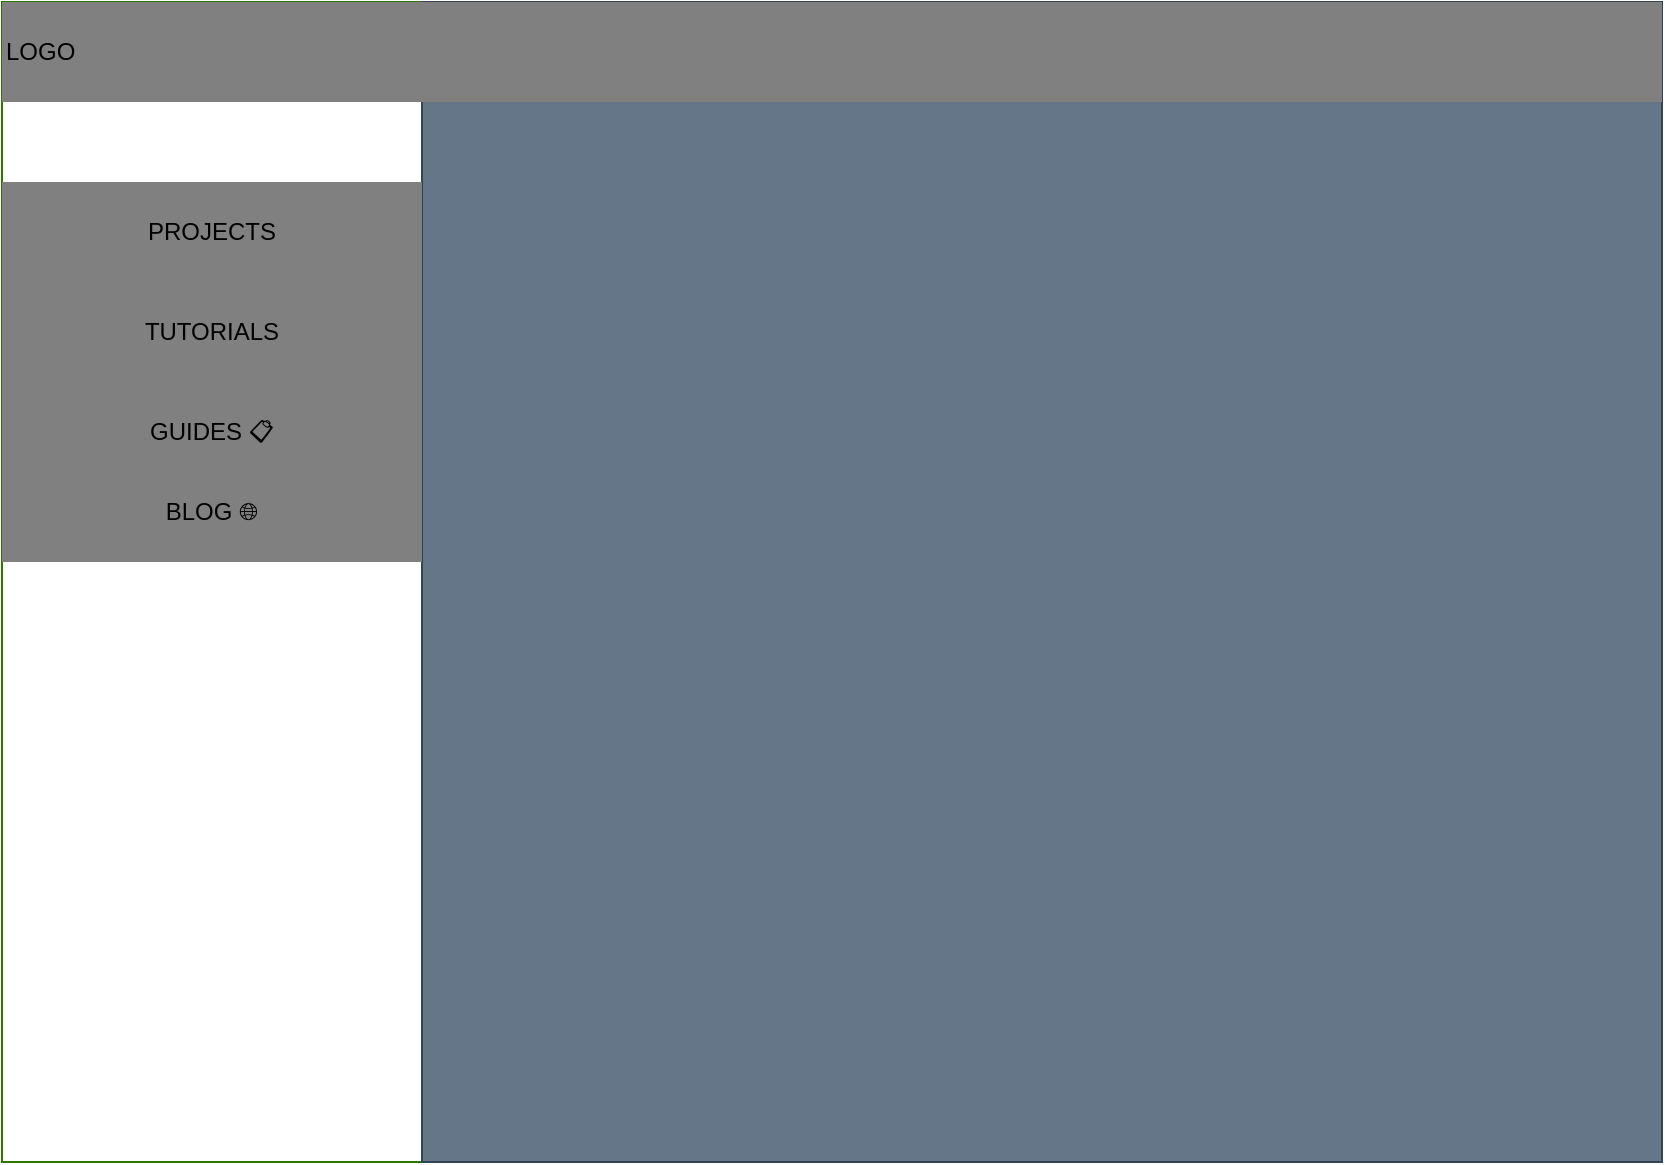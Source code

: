 <mxfile>
    <diagram id="xYEIlija8MopI7equjIN" name="Page-1">
        <mxGraphModel dx="977" dy="633" grid="1" gridSize="10" guides="1" tooltips="1" connect="1" arrows="1" fold="1" page="1" pageScale="1" pageWidth="827" pageHeight="1169" math="0" shadow="0">
            <root>
                <mxCell id="0"/>
                <mxCell id="1" parent="0"/>
                <mxCell id="5" value="" style="whiteSpace=wrap;html=1;fillColor=default;fontColor=#ffffff;strokeColor=#2D7600;" vertex="1" parent="1">
                    <mxGeometry width="210" height="580" as="geometry"/>
                </mxCell>
                <mxCell id="8" value="" style="whiteSpace=wrap;html=1;fontFamily=Verdana;fillColor=#647687;fontColor=#ffffff;strokeColor=#314354;" vertex="1" parent="1">
                    <mxGeometry x="210" width="620" height="580" as="geometry"/>
                </mxCell>
                <mxCell id="9" value="PROJECTS" style="whiteSpace=wrap;html=1;fillColor=#808080;gradientColor=none;strokeColor=none;" vertex="1" parent="1">
                    <mxGeometry y="90" width="210" height="50" as="geometry"/>
                </mxCell>
                <mxCell id="10" value="TUTORIALS" style="whiteSpace=wrap;html=1;fillColor=#808080;gradientColor=none;strokeColor=none;" vertex="1" parent="1">
                    <mxGeometry y="140" width="210" height="50" as="geometry"/>
                </mxCell>
                <mxCell id="11" value="GUIDES 📋" style="whiteSpace=wrap;html=1;fillColor=#808080;gradientColor=none;strokeColor=none;" vertex="1" parent="1">
                    <mxGeometry y="190" width="210" height="50" as="geometry"/>
                </mxCell>
                <mxCell id="12" value="BLOG 🌐" style="whiteSpace=wrap;html=1;fillColor=#808080;gradientColor=none;strokeColor=none;" vertex="1" parent="1">
                    <mxGeometry y="230" width="210" height="50" as="geometry"/>
                </mxCell>
                <mxCell id="13" value="LOGO" style="whiteSpace=wrap;html=1;fillColor=#808080;gradientColor=none;strokeColor=none;align=left;" vertex="1" parent="1">
                    <mxGeometry width="830" height="50" as="geometry"/>
                </mxCell>
            </root>
        </mxGraphModel>
    </diagram>
</mxfile>